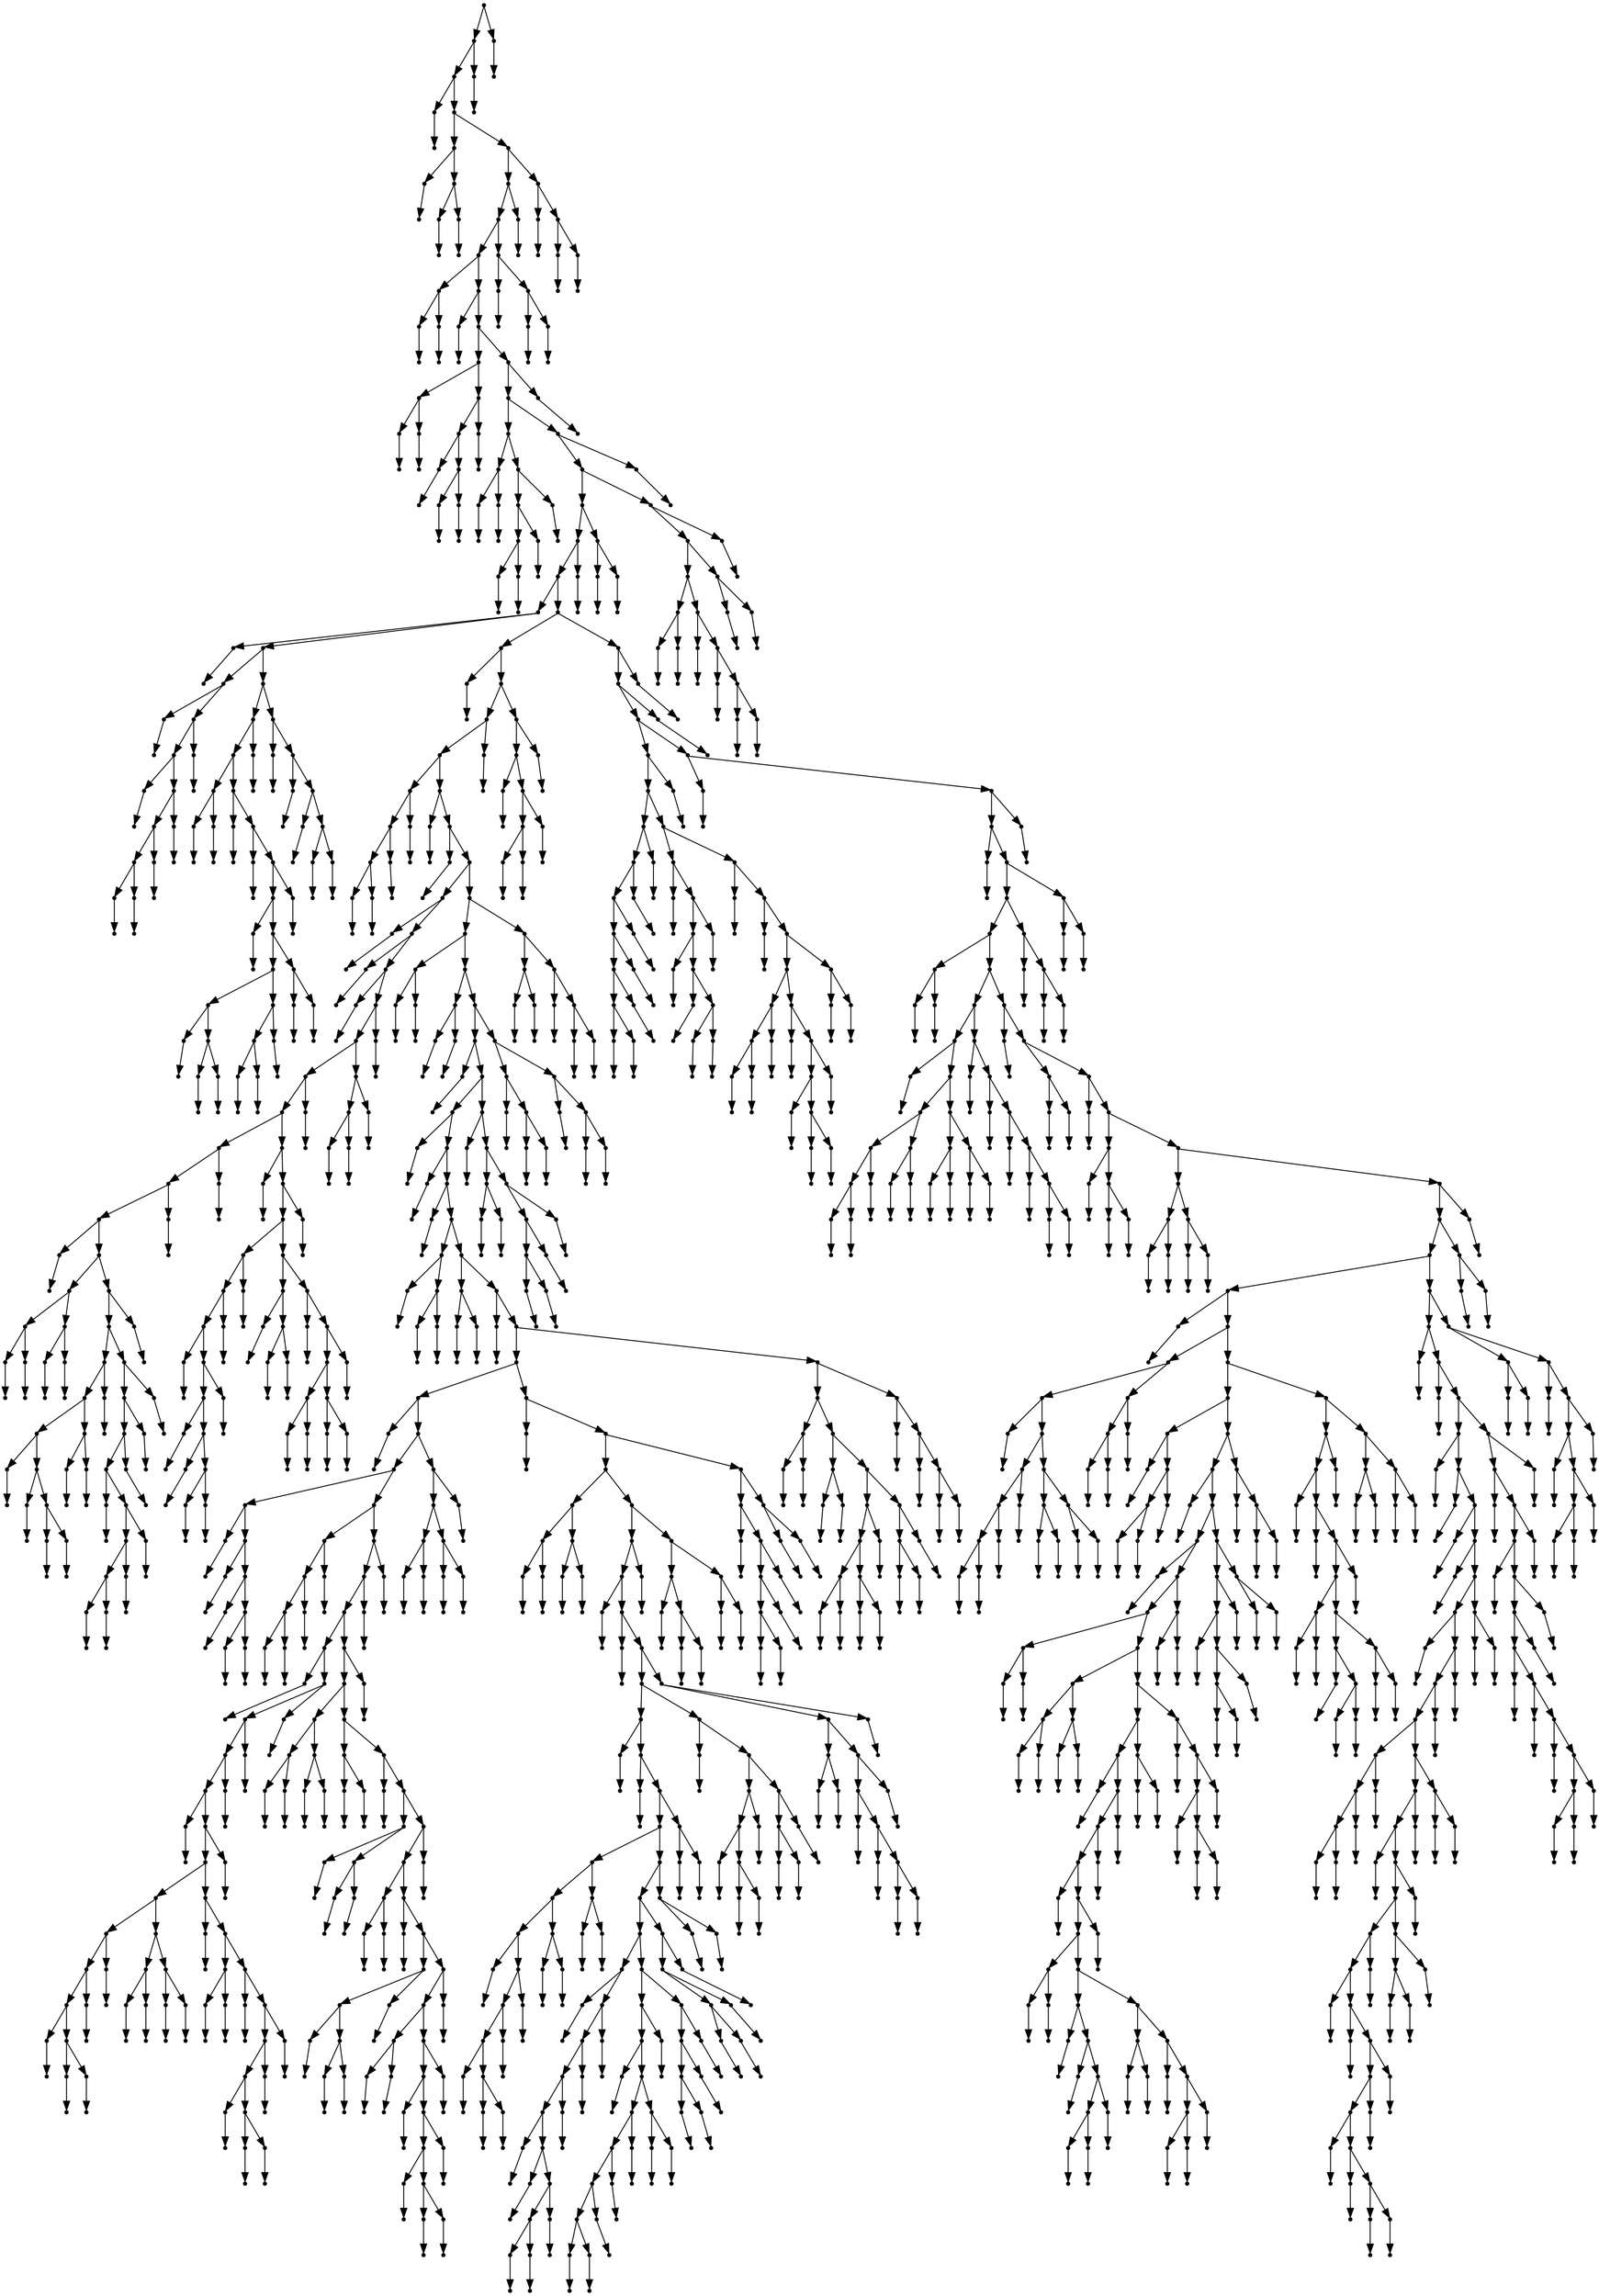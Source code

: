 digraph {
  1573 [shape=point];
  1570 [shape=point];
  1567 [shape=point];
  1 [shape=point];
  0 [shape=point];
  1566 [shape=point];
  9 [shape=point];
  3 [shape=point];
  2 [shape=point];
  8 [shape=point];
  5 [shape=point];
  4 [shape=point];
  7 [shape=point];
  6 [shape=point];
  1565 [shape=point];
  1556 [shape=point];
  1553 [shape=point];
  1544 [shape=point];
  14 [shape=point];
  11 [shape=point];
  10 [shape=point];
  13 [shape=point];
  12 [shape=point];
  1543 [shape=point];
  16 [shape=point];
  15 [shape=point];
  1542 [shape=point];
  33 [shape=point];
  21 [shape=point];
  18 [shape=point];
  17 [shape=point];
  20 [shape=point];
  19 [shape=point];
  32 [shape=point];
  29 [shape=point];
  23 [shape=point];
  22 [shape=point];
  28 [shape=point];
  25 [shape=point];
  24 [shape=point];
  27 [shape=point];
  26 [shape=point];
  31 [shape=point];
  30 [shape=point];
  1541 [shape=point];
  1538 [shape=point];
  50 [shape=point];
  38 [shape=point];
  35 [shape=point];
  34 [shape=point];
  37 [shape=point];
  36 [shape=point];
  49 [shape=point];
  46 [shape=point];
  43 [shape=point];
  40 [shape=point];
  39 [shape=point];
  42 [shape=point];
  41 [shape=point];
  45 [shape=point];
  44 [shape=point];
  48 [shape=point];
  47 [shape=point];
  1537 [shape=point];
  1534 [shape=point];
  1507 [shape=point];
  1501 [shape=point];
  1498 [shape=point];
  133 [shape=point];
  52 [shape=point];
  51 [shape=point];
  132 [shape=point];
  72 [shape=point];
  54 [shape=point];
  53 [shape=point];
  71 [shape=point];
  68 [shape=point];
  56 [shape=point];
  55 [shape=point];
  67 [shape=point];
  64 [shape=point];
  61 [shape=point];
  58 [shape=point];
  57 [shape=point];
  60 [shape=point];
  59 [shape=point];
  63 [shape=point];
  62 [shape=point];
  66 [shape=point];
  65 [shape=point];
  70 [shape=point];
  69 [shape=point];
  131 [shape=point];
  116 [shape=point];
  113 [shape=point];
  77 [shape=point];
  74 [shape=point];
  73 [shape=point];
  76 [shape=point];
  75 [shape=point];
  112 [shape=point];
  79 [shape=point];
  78 [shape=point];
  111 [shape=point];
  81 [shape=point];
  80 [shape=point];
  110 [shape=point];
  107 [shape=point];
  83 [shape=point];
  82 [shape=point];
  106 [shape=point];
  100 [shape=point];
  91 [shape=point];
  85 [shape=point];
  84 [shape=point];
  90 [shape=point];
  87 [shape=point];
  86 [shape=point];
  89 [shape=point];
  88 [shape=point];
  99 [shape=point];
  96 [shape=point];
  93 [shape=point];
  92 [shape=point];
  95 [shape=point];
  94 [shape=point];
  98 [shape=point];
  97 [shape=point];
  105 [shape=point];
  102 [shape=point];
  101 [shape=point];
  104 [shape=point];
  103 [shape=point];
  109 [shape=point];
  108 [shape=point];
  115 [shape=point];
  114 [shape=point];
  130 [shape=point];
  118 [shape=point];
  117 [shape=point];
  129 [shape=point];
  120 [shape=point];
  119 [shape=point];
  128 [shape=point];
  122 [shape=point];
  121 [shape=point];
  127 [shape=point];
  124 [shape=point];
  123 [shape=point];
  126 [shape=point];
  125 [shape=point];
  1497 [shape=point];
  906 [shape=point];
  135 [shape=point];
  134 [shape=point];
  905 [shape=point];
  890 [shape=point];
  887 [shape=point];
  146 [shape=point];
  143 [shape=point];
  140 [shape=point];
  137 [shape=point];
  136 [shape=point];
  139 [shape=point];
  138 [shape=point];
  142 [shape=point];
  141 [shape=point];
  145 [shape=point];
  144 [shape=point];
  886 [shape=point];
  148 [shape=point];
  147 [shape=point];
  885 [shape=point];
  150 [shape=point];
  149 [shape=point];
  884 [shape=point];
  299 [shape=point];
  152 [shape=point];
  151 [shape=point];
  298 [shape=point];
  154 [shape=point];
  153 [shape=point];
  297 [shape=point];
  156 [shape=point];
  155 [shape=point];
  296 [shape=point];
  293 [shape=point];
  284 [shape=point];
  281 [shape=point];
  224 [shape=point];
  221 [shape=point];
  218 [shape=point];
  158 [shape=point];
  157 [shape=point];
  217 [shape=point];
  169 [shape=point];
  163 [shape=point];
  160 [shape=point];
  159 [shape=point];
  162 [shape=point];
  161 [shape=point];
  168 [shape=point];
  165 [shape=point];
  164 [shape=point];
  167 [shape=point];
  166 [shape=point];
  216 [shape=point];
  213 [shape=point];
  189 [shape=point];
  186 [shape=point];
  180 [shape=point];
  171 [shape=point];
  170 [shape=point];
  179 [shape=point];
  173 [shape=point];
  172 [shape=point];
  178 [shape=point];
  175 [shape=point];
  174 [shape=point];
  177 [shape=point];
  176 [shape=point];
  185 [shape=point];
  182 [shape=point];
  181 [shape=point];
  184 [shape=point];
  183 [shape=point];
  188 [shape=point];
  187 [shape=point];
  212 [shape=point];
  209 [shape=point];
  206 [shape=point];
  203 [shape=point];
  191 [shape=point];
  190 [shape=point];
  202 [shape=point];
  199 [shape=point];
  196 [shape=point];
  193 [shape=point];
  192 [shape=point];
  195 [shape=point];
  194 [shape=point];
  198 [shape=point];
  197 [shape=point];
  201 [shape=point];
  200 [shape=point];
  205 [shape=point];
  204 [shape=point];
  208 [shape=point];
  207 [shape=point];
  211 [shape=point];
  210 [shape=point];
  215 [shape=point];
  214 [shape=point];
  220 [shape=point];
  219 [shape=point];
  223 [shape=point];
  222 [shape=point];
  280 [shape=point];
  226 [shape=point];
  225 [shape=point];
  279 [shape=point];
  276 [shape=point];
  249 [shape=point];
  246 [shape=point];
  243 [shape=point];
  228 [shape=point];
  227 [shape=point];
  242 [shape=point];
  239 [shape=point];
  230 [shape=point];
  229 [shape=point];
  238 [shape=point];
  232 [shape=point];
  231 [shape=point];
  237 [shape=point];
  234 [shape=point];
  233 [shape=point];
  236 [shape=point];
  235 [shape=point];
  241 [shape=point];
  240 [shape=point];
  245 [shape=point];
  244 [shape=point];
  248 [shape=point];
  247 [shape=point];
  275 [shape=point];
  257 [shape=point];
  251 [shape=point];
  250 [shape=point];
  256 [shape=point];
  253 [shape=point];
  252 [shape=point];
  255 [shape=point];
  254 [shape=point];
  274 [shape=point];
  259 [shape=point];
  258 [shape=point];
  273 [shape=point];
  270 [shape=point];
  264 [shape=point];
  261 [shape=point];
  260 [shape=point];
  263 [shape=point];
  262 [shape=point];
  269 [shape=point];
  266 [shape=point];
  265 [shape=point];
  268 [shape=point];
  267 [shape=point];
  272 [shape=point];
  271 [shape=point];
  278 [shape=point];
  277 [shape=point];
  283 [shape=point];
  282 [shape=point];
  292 [shape=point];
  289 [shape=point];
  286 [shape=point];
  285 [shape=point];
  288 [shape=point];
  287 [shape=point];
  291 [shape=point];
  290 [shape=point];
  295 [shape=point];
  294 [shape=point];
  883 [shape=point];
  868 [shape=point];
  304 [shape=point];
  301 [shape=point];
  300 [shape=point];
  303 [shape=point];
  302 [shape=point];
  867 [shape=point];
  309 [shape=point];
  306 [shape=point];
  305 [shape=point];
  308 [shape=point];
  307 [shape=point];
  866 [shape=point];
  848 [shape=point];
  311 [shape=point];
  310 [shape=point];
  847 [shape=point];
  826 [shape=point];
  313 [shape=point];
  312 [shape=point];
  825 [shape=point];
  315 [shape=point];
  314 [shape=point];
  824 [shape=point];
  317 [shape=point];
  316 [shape=point];
  823 [shape=point];
  325 [shape=point];
  319 [shape=point];
  318 [shape=point];
  324 [shape=point];
  321 [shape=point];
  320 [shape=point];
  323 [shape=point];
  322 [shape=point];
  822 [shape=point];
  330 [shape=point];
  327 [shape=point];
  326 [shape=point];
  329 [shape=point];
  328 [shape=point];
  821 [shape=point];
  332 [shape=point];
  331 [shape=point];
  820 [shape=point];
  772 [shape=point];
  538 [shape=point];
  334 [shape=point];
  333 [shape=point];
  537 [shape=point];
  522 [shape=point];
  348 [shape=point];
  336 [shape=point];
  335 [shape=point];
  347 [shape=point];
  338 [shape=point];
  337 [shape=point];
  346 [shape=point];
  340 [shape=point];
  339 [shape=point];
  345 [shape=point];
  342 [shape=point];
  341 [shape=point];
  344 [shape=point];
  343 [shape=point];
  521 [shape=point];
  359 [shape=point];
  356 [shape=point];
  353 [shape=point];
  350 [shape=point];
  349 [shape=point];
  352 [shape=point];
  351 [shape=point];
  355 [shape=point];
  354 [shape=point];
  358 [shape=point];
  357 [shape=point];
  520 [shape=point];
  517 [shape=point];
  514 [shape=point];
  430 [shape=point];
  361 [shape=point];
  360 [shape=point];
  429 [shape=point];
  426 [shape=point];
  423 [shape=point];
  420 [shape=point];
  363 [shape=point];
  362 [shape=point];
  419 [shape=point];
  416 [shape=point];
  389 [shape=point];
  377 [shape=point];
  374 [shape=point];
  371 [shape=point];
  365 [shape=point];
  364 [shape=point];
  370 [shape=point];
  367 [shape=point];
  366 [shape=point];
  369 [shape=point];
  368 [shape=point];
  373 [shape=point];
  372 [shape=point];
  376 [shape=point];
  375 [shape=point];
  388 [shape=point];
  382 [shape=point];
  379 [shape=point];
  378 [shape=point];
  381 [shape=point];
  380 [shape=point];
  387 [shape=point];
  384 [shape=point];
  383 [shape=point];
  386 [shape=point];
  385 [shape=point];
  415 [shape=point];
  391 [shape=point];
  390 [shape=point];
  414 [shape=point];
  396 [shape=point];
  393 [shape=point];
  392 [shape=point];
  395 [shape=point];
  394 [shape=point];
  413 [shape=point];
  398 [shape=point];
  397 [shape=point];
  412 [shape=point];
  409 [shape=point];
  406 [shape=point];
  400 [shape=point];
  399 [shape=point];
  405 [shape=point];
  402 [shape=point];
  401 [shape=point];
  404 [shape=point];
  403 [shape=point];
  408 [shape=point];
  407 [shape=point];
  411 [shape=point];
  410 [shape=point];
  418 [shape=point];
  417 [shape=point];
  422 [shape=point];
  421 [shape=point];
  425 [shape=point];
  424 [shape=point];
  428 [shape=point];
  427 [shape=point];
  513 [shape=point];
  510 [shape=point];
  441 [shape=point];
  435 [shape=point];
  432 [shape=point];
  431 [shape=point];
  434 [shape=point];
  433 [shape=point];
  440 [shape=point];
  437 [shape=point];
  436 [shape=point];
  439 [shape=point];
  438 [shape=point];
  509 [shape=point];
  446 [shape=point];
  443 [shape=point];
  442 [shape=point];
  445 [shape=point];
  444 [shape=point];
  508 [shape=point];
  448 [shape=point];
  447 [shape=point];
  507 [shape=point];
  456 [shape=point];
  450 [shape=point];
  449 [shape=point];
  455 [shape=point];
  452 [shape=point];
  451 [shape=point];
  454 [shape=point];
  453 [shape=point];
  506 [shape=point];
  503 [shape=point];
  461 [shape=point];
  458 [shape=point];
  457 [shape=point];
  460 [shape=point];
  459 [shape=point];
  502 [shape=point];
  463 [shape=point];
  462 [shape=point];
  501 [shape=point];
  474 [shape=point];
  471 [shape=point];
  465 [shape=point];
  464 [shape=point];
  470 [shape=point];
  467 [shape=point];
  466 [shape=point];
  469 [shape=point];
  468 [shape=point];
  473 [shape=point];
  472 [shape=point];
  500 [shape=point];
  497 [shape=point];
  479 [shape=point];
  476 [shape=point];
  475 [shape=point];
  478 [shape=point];
  477 [shape=point];
  496 [shape=point];
  493 [shape=point];
  481 [shape=point];
  480 [shape=point];
  492 [shape=point];
  489 [shape=point];
  483 [shape=point];
  482 [shape=point];
  488 [shape=point];
  485 [shape=point];
  484 [shape=point];
  487 [shape=point];
  486 [shape=point];
  491 [shape=point];
  490 [shape=point];
  495 [shape=point];
  494 [shape=point];
  499 [shape=point];
  498 [shape=point];
  505 [shape=point];
  504 [shape=point];
  512 [shape=point];
  511 [shape=point];
  516 [shape=point];
  515 [shape=point];
  519 [shape=point];
  518 [shape=point];
  536 [shape=point];
  533 [shape=point];
  527 [shape=point];
  524 [shape=point];
  523 [shape=point];
  526 [shape=point];
  525 [shape=point];
  532 [shape=point];
  529 [shape=point];
  528 [shape=point];
  531 [shape=point];
  530 [shape=point];
  535 [shape=point];
  534 [shape=point];
  771 [shape=point];
  540 [shape=point];
  539 [shape=point];
  770 [shape=point];
  749 [shape=point];
  551 [shape=point];
  545 [shape=point];
  542 [shape=point];
  541 [shape=point];
  544 [shape=point];
  543 [shape=point];
  550 [shape=point];
  547 [shape=point];
  546 [shape=point];
  549 [shape=point];
  548 [shape=point];
  748 [shape=point];
  733 [shape=point];
  730 [shape=point];
  553 [shape=point];
  552 [shape=point];
  729 [shape=point];
  555 [shape=point];
  554 [shape=point];
  728 [shape=point];
  704 [shape=point];
  680 [shape=point];
  557 [shape=point];
  556 [shape=point];
  679 [shape=point];
  559 [shape=point];
  558 [shape=point];
  678 [shape=point];
  672 [shape=point];
  588 [shape=point];
  582 [shape=point];
  576 [shape=point];
  561 [shape=point];
  560 [shape=point];
  575 [shape=point];
  572 [shape=point];
  569 [shape=point];
  563 [shape=point];
  562 [shape=point];
  568 [shape=point];
  565 [shape=point];
  564 [shape=point];
  567 [shape=point];
  566 [shape=point];
  571 [shape=point];
  570 [shape=point];
  574 [shape=point];
  573 [shape=point];
  581 [shape=point];
  578 [shape=point];
  577 [shape=point];
  580 [shape=point];
  579 [shape=point];
  587 [shape=point];
  584 [shape=point];
  583 [shape=point];
  586 [shape=point];
  585 [shape=point];
  671 [shape=point];
  665 [shape=point];
  653 [shape=point];
  614 [shape=point];
  590 [shape=point];
  589 [shape=point];
  613 [shape=point];
  610 [shape=point];
  607 [shape=point];
  604 [shape=point];
  592 [shape=point];
  591 [shape=point];
  603 [shape=point];
  594 [shape=point];
  593 [shape=point];
  602 [shape=point];
  599 [shape=point];
  596 [shape=point];
  595 [shape=point];
  598 [shape=point];
  597 [shape=point];
  601 [shape=point];
  600 [shape=point];
  606 [shape=point];
  605 [shape=point];
  609 [shape=point];
  608 [shape=point];
  612 [shape=point];
  611 [shape=point];
  652 [shape=point];
  640 [shape=point];
  637 [shape=point];
  616 [shape=point];
  615 [shape=point];
  636 [shape=point];
  630 [shape=point];
  627 [shape=point];
  624 [shape=point];
  621 [shape=point];
  618 [shape=point];
  617 [shape=point];
  620 [shape=point];
  619 [shape=point];
  623 [shape=point];
  622 [shape=point];
  626 [shape=point];
  625 [shape=point];
  629 [shape=point];
  628 [shape=point];
  635 [shape=point];
  632 [shape=point];
  631 [shape=point];
  634 [shape=point];
  633 [shape=point];
  639 [shape=point];
  638 [shape=point];
  651 [shape=point];
  648 [shape=point];
  645 [shape=point];
  642 [shape=point];
  641 [shape=point];
  644 [shape=point];
  643 [shape=point];
  647 [shape=point];
  646 [shape=point];
  650 [shape=point];
  649 [shape=point];
  664 [shape=point];
  661 [shape=point];
  658 [shape=point];
  655 [shape=point];
  654 [shape=point];
  657 [shape=point];
  656 [shape=point];
  660 [shape=point];
  659 [shape=point];
  663 [shape=point];
  662 [shape=point];
  670 [shape=point];
  667 [shape=point];
  666 [shape=point];
  669 [shape=point];
  668 [shape=point];
  677 [shape=point];
  674 [shape=point];
  673 [shape=point];
  676 [shape=point];
  675 [shape=point];
  703 [shape=point];
  682 [shape=point];
  681 [shape=point];
  702 [shape=point];
  693 [shape=point];
  690 [shape=point];
  684 [shape=point];
  683 [shape=point];
  689 [shape=point];
  686 [shape=point];
  685 [shape=point];
  688 [shape=point];
  687 [shape=point];
  692 [shape=point];
  691 [shape=point];
  701 [shape=point];
  698 [shape=point];
  695 [shape=point];
  694 [shape=point];
  697 [shape=point];
  696 [shape=point];
  700 [shape=point];
  699 [shape=point];
  727 [shape=point];
  724 [shape=point];
  709 [shape=point];
  706 [shape=point];
  705 [shape=point];
  708 [shape=point];
  707 [shape=point];
  723 [shape=point];
  720 [shape=point];
  711 [shape=point];
  710 [shape=point];
  719 [shape=point];
  713 [shape=point];
  712 [shape=point];
  718 [shape=point];
  715 [shape=point];
  714 [shape=point];
  717 [shape=point];
  716 [shape=point];
  722 [shape=point];
  721 [shape=point];
  726 [shape=point];
  725 [shape=point];
  732 [shape=point];
  731 [shape=point];
  747 [shape=point];
  741 [shape=point];
  735 [shape=point];
  734 [shape=point];
  740 [shape=point];
  737 [shape=point];
  736 [shape=point];
  739 [shape=point];
  738 [shape=point];
  746 [shape=point];
  743 [shape=point];
  742 [shape=point];
  745 [shape=point];
  744 [shape=point];
  769 [shape=point];
  763 [shape=point];
  751 [shape=point];
  750 [shape=point];
  762 [shape=point];
  759 [shape=point];
  756 [shape=point];
  753 [shape=point];
  752 [shape=point];
  755 [shape=point];
  754 [shape=point];
  758 [shape=point];
  757 [shape=point];
  761 [shape=point];
  760 [shape=point];
  768 [shape=point];
  765 [shape=point];
  764 [shape=point];
  767 [shape=point];
  766 [shape=point];
  819 [shape=point];
  807 [shape=point];
  777 [shape=point];
  774 [shape=point];
  773 [shape=point];
  776 [shape=point];
  775 [shape=point];
  806 [shape=point];
  782 [shape=point];
  779 [shape=point];
  778 [shape=point];
  781 [shape=point];
  780 [shape=point];
  805 [shape=point];
  796 [shape=point];
  793 [shape=point];
  787 [shape=point];
  784 [shape=point];
  783 [shape=point];
  786 [shape=point];
  785 [shape=point];
  792 [shape=point];
  789 [shape=point];
  788 [shape=point];
  791 [shape=point];
  790 [shape=point];
  795 [shape=point];
  794 [shape=point];
  804 [shape=point];
  801 [shape=point];
  798 [shape=point];
  797 [shape=point];
  800 [shape=point];
  799 [shape=point];
  803 [shape=point];
  802 [shape=point];
  818 [shape=point];
  809 [shape=point];
  808 [shape=point];
  817 [shape=point];
  811 [shape=point];
  810 [shape=point];
  816 [shape=point];
  813 [shape=point];
  812 [shape=point];
  815 [shape=point];
  814 [shape=point];
  846 [shape=point];
  828 [shape=point];
  827 [shape=point];
  845 [shape=point];
  833 [shape=point];
  830 [shape=point];
  829 [shape=point];
  832 [shape=point];
  831 [shape=point];
  844 [shape=point];
  841 [shape=point];
  838 [shape=point];
  835 [shape=point];
  834 [shape=point];
  837 [shape=point];
  836 [shape=point];
  840 [shape=point];
  839 [shape=point];
  843 [shape=point];
  842 [shape=point];
  865 [shape=point];
  856 [shape=point];
  850 [shape=point];
  849 [shape=point];
  855 [shape=point];
  852 [shape=point];
  851 [shape=point];
  854 [shape=point];
  853 [shape=point];
  864 [shape=point];
  858 [shape=point];
  857 [shape=point];
  863 [shape=point];
  860 [shape=point];
  859 [shape=point];
  862 [shape=point];
  861 [shape=point];
  882 [shape=point];
  873 [shape=point];
  870 [shape=point];
  869 [shape=point];
  872 [shape=point];
  871 [shape=point];
  881 [shape=point];
  875 [shape=point];
  874 [shape=point];
  880 [shape=point];
  877 [shape=point];
  876 [shape=point];
  879 [shape=point];
  878 [shape=point];
  889 [shape=point];
  888 [shape=point];
  904 [shape=point];
  901 [shape=point];
  892 [shape=point];
  891 [shape=point];
  900 [shape=point];
  897 [shape=point];
  894 [shape=point];
  893 [shape=point];
  896 [shape=point];
  895 [shape=point];
  899 [shape=point];
  898 [shape=point];
  903 [shape=point];
  902 [shape=point];
  1496 [shape=point];
  1493 [shape=point];
  1490 [shape=point];
  983 [shape=point];
  980 [shape=point];
  926 [shape=point];
  923 [shape=point];
  920 [shape=point];
  917 [shape=point];
  914 [shape=point];
  911 [shape=point];
  908 [shape=point];
  907 [shape=point];
  910 [shape=point];
  909 [shape=point];
  913 [shape=point];
  912 [shape=point];
  916 [shape=point];
  915 [shape=point];
  919 [shape=point];
  918 [shape=point];
  922 [shape=point];
  921 [shape=point];
  925 [shape=point];
  924 [shape=point];
  979 [shape=point];
  943 [shape=point];
  928 [shape=point];
  927 [shape=point];
  942 [shape=point];
  939 [shape=point];
  930 [shape=point];
  929 [shape=point];
  938 [shape=point];
  932 [shape=point];
  931 [shape=point];
  937 [shape=point];
  934 [shape=point];
  933 [shape=point];
  936 [shape=point];
  935 [shape=point];
  941 [shape=point];
  940 [shape=point];
  978 [shape=point];
  945 [shape=point];
  944 [shape=point];
  977 [shape=point];
  947 [shape=point];
  946 [shape=point];
  976 [shape=point];
  970 [shape=point];
  955 [shape=point];
  952 [shape=point];
  949 [shape=point];
  948 [shape=point];
  951 [shape=point];
  950 [shape=point];
  954 [shape=point];
  953 [shape=point];
  969 [shape=point];
  957 [shape=point];
  956 [shape=point];
  968 [shape=point];
  965 [shape=point];
  959 [shape=point];
  958 [shape=point];
  964 [shape=point];
  961 [shape=point];
  960 [shape=point];
  963 [shape=point];
  962 [shape=point];
  967 [shape=point];
  966 [shape=point];
  975 [shape=point];
  972 [shape=point];
  971 [shape=point];
  974 [shape=point];
  973 [shape=point];
  982 [shape=point];
  981 [shape=point];
  1489 [shape=point];
  985 [shape=point];
  984 [shape=point];
  1488 [shape=point];
  1485 [shape=point];
  987 [shape=point];
  986 [shape=point];
  1484 [shape=point];
  1478 [shape=point];
  1469 [shape=point];
  992 [shape=point];
  989 [shape=point];
  988 [shape=point];
  991 [shape=point];
  990 [shape=point];
  1468 [shape=point];
  1039 [shape=point];
  1021 [shape=point];
  994 [shape=point];
  993 [shape=point];
  1020 [shape=point];
  1008 [shape=point];
  1002 [shape=point];
  999 [shape=point];
  996 [shape=point];
  995 [shape=point];
  998 [shape=point];
  997 [shape=point];
  1001 [shape=point];
  1000 [shape=point];
  1007 [shape=point];
  1004 [shape=point];
  1003 [shape=point];
  1006 [shape=point];
  1005 [shape=point];
  1019 [shape=point];
  1013 [shape=point];
  1010 [shape=point];
  1009 [shape=point];
  1012 [shape=point];
  1011 [shape=point];
  1018 [shape=point];
  1015 [shape=point];
  1014 [shape=point];
  1017 [shape=point];
  1016 [shape=point];
  1038 [shape=point];
  1023 [shape=point];
  1022 [shape=point];
  1037 [shape=point];
  1025 [shape=point];
  1024 [shape=point];
  1036 [shape=point];
  1027 [shape=point];
  1026 [shape=point];
  1035 [shape=point];
  1029 [shape=point];
  1028 [shape=point];
  1034 [shape=point];
  1031 [shape=point];
  1030 [shape=point];
  1033 [shape=point];
  1032 [shape=point];
  1467 [shape=point];
  1041 [shape=point];
  1040 [shape=point];
  1466 [shape=point];
  1046 [shape=point];
  1043 [shape=point];
  1042 [shape=point];
  1045 [shape=point];
  1044 [shape=point];
  1465 [shape=point];
  1048 [shape=point];
  1047 [shape=point];
  1464 [shape=point];
  1056 [shape=point];
  1050 [shape=point];
  1049 [shape=point];
  1055 [shape=point];
  1052 [shape=point];
  1051 [shape=point];
  1054 [shape=point];
  1053 [shape=point];
  1463 [shape=point];
  1067 [shape=point];
  1061 [shape=point];
  1058 [shape=point];
  1057 [shape=point];
  1060 [shape=point];
  1059 [shape=point];
  1066 [shape=point];
  1063 [shape=point];
  1062 [shape=point];
  1065 [shape=point];
  1064 [shape=point];
  1462 [shape=point];
  1459 [shape=point];
  1453 [shape=point];
  1297 [shape=point];
  1069 [shape=point];
  1068 [shape=point];
  1296 [shape=point];
  1104 [shape=point];
  1095 [shape=point];
  1071 [shape=point];
  1070 [shape=point];
  1094 [shape=point];
  1082 [shape=point];
  1079 [shape=point];
  1076 [shape=point];
  1073 [shape=point];
  1072 [shape=point];
  1075 [shape=point];
  1074 [shape=point];
  1078 [shape=point];
  1077 [shape=point];
  1081 [shape=point];
  1080 [shape=point];
  1093 [shape=point];
  1087 [shape=point];
  1084 [shape=point];
  1083 [shape=point];
  1086 [shape=point];
  1085 [shape=point];
  1092 [shape=point];
  1089 [shape=point];
  1088 [shape=point];
  1091 [shape=point];
  1090 [shape=point];
  1103 [shape=point];
  1100 [shape=point];
  1097 [shape=point];
  1096 [shape=point];
  1099 [shape=point];
  1098 [shape=point];
  1102 [shape=point];
  1101 [shape=point];
  1295 [shape=point];
  1250 [shape=point];
  1115 [shape=point];
  1106 [shape=point];
  1105 [shape=point];
  1114 [shape=point];
  1111 [shape=point];
  1108 [shape=point];
  1107 [shape=point];
  1110 [shape=point];
  1109 [shape=point];
  1113 [shape=point];
  1112 [shape=point];
  1249 [shape=point];
  1240 [shape=point];
  1117 [shape=point];
  1116 [shape=point];
  1239 [shape=point];
  1218 [shape=point];
  1119 [shape=point];
  1118 [shape=point];
  1217 [shape=point];
  1211 [shape=point];
  1124 [shape=point];
  1121 [shape=point];
  1120 [shape=point];
  1123 [shape=point];
  1122 [shape=point];
  1210 [shape=point];
  1135 [shape=point];
  1129 [shape=point];
  1126 [shape=point];
  1125 [shape=point];
  1128 [shape=point];
  1127 [shape=point];
  1134 [shape=point];
  1131 [shape=point];
  1130 [shape=point];
  1133 [shape=point];
  1132 [shape=point];
  1209 [shape=point];
  1194 [shape=point];
  1188 [shape=point];
  1137 [shape=point];
  1136 [shape=point];
  1187 [shape=point];
  1184 [shape=point];
  1181 [shape=point];
  1139 [shape=point];
  1138 [shape=point];
  1180 [shape=point];
  1177 [shape=point];
  1144 [shape=point];
  1141 [shape=point];
  1140 [shape=point];
  1143 [shape=point];
  1142 [shape=point];
  1176 [shape=point];
  1158 [shape=point];
  1146 [shape=point];
  1145 [shape=point];
  1157 [shape=point];
  1148 [shape=point];
  1147 [shape=point];
  1156 [shape=point];
  1153 [shape=point];
  1150 [shape=point];
  1149 [shape=point];
  1152 [shape=point];
  1151 [shape=point];
  1155 [shape=point];
  1154 [shape=point];
  1175 [shape=point];
  1163 [shape=point];
  1160 [shape=point];
  1159 [shape=point];
  1162 [shape=point];
  1161 [shape=point];
  1174 [shape=point];
  1165 [shape=point];
  1164 [shape=point];
  1173 [shape=point];
  1170 [shape=point];
  1167 [shape=point];
  1166 [shape=point];
  1169 [shape=point];
  1168 [shape=point];
  1172 [shape=point];
  1171 [shape=point];
  1179 [shape=point];
  1178 [shape=point];
  1183 [shape=point];
  1182 [shape=point];
  1186 [shape=point];
  1185 [shape=point];
  1193 [shape=point];
  1190 [shape=point];
  1189 [shape=point];
  1192 [shape=point];
  1191 [shape=point];
  1208 [shape=point];
  1196 [shape=point];
  1195 [shape=point];
  1207 [shape=point];
  1204 [shape=point];
  1198 [shape=point];
  1197 [shape=point];
  1203 [shape=point];
  1200 [shape=point];
  1199 [shape=point];
  1202 [shape=point];
  1201 [shape=point];
  1206 [shape=point];
  1205 [shape=point];
  1216 [shape=point];
  1213 [shape=point];
  1212 [shape=point];
  1215 [shape=point];
  1214 [shape=point];
  1238 [shape=point];
  1232 [shape=point];
  1229 [shape=point];
  1220 [shape=point];
  1219 [shape=point];
  1228 [shape=point];
  1225 [shape=point];
  1222 [shape=point];
  1221 [shape=point];
  1224 [shape=point];
  1223 [shape=point];
  1227 [shape=point];
  1226 [shape=point];
  1231 [shape=point];
  1230 [shape=point];
  1237 [shape=point];
  1234 [shape=point];
  1233 [shape=point];
  1236 [shape=point];
  1235 [shape=point];
  1248 [shape=point];
  1242 [shape=point];
  1241 [shape=point];
  1247 [shape=point];
  1244 [shape=point];
  1243 [shape=point];
  1246 [shape=point];
  1245 [shape=point];
  1294 [shape=point];
  1282 [shape=point];
  1279 [shape=point];
  1252 [shape=point];
  1251 [shape=point];
  1278 [shape=point];
  1254 [shape=point];
  1253 [shape=point];
  1277 [shape=point];
  1274 [shape=point];
  1259 [shape=point];
  1256 [shape=point];
  1255 [shape=point];
  1258 [shape=point];
  1257 [shape=point];
  1273 [shape=point];
  1267 [shape=point];
  1261 [shape=point];
  1260 [shape=point];
  1266 [shape=point];
  1263 [shape=point];
  1262 [shape=point];
  1265 [shape=point];
  1264 [shape=point];
  1272 [shape=point];
  1269 [shape=point];
  1268 [shape=point];
  1271 [shape=point];
  1270 [shape=point];
  1276 [shape=point];
  1275 [shape=point];
  1281 [shape=point];
  1280 [shape=point];
  1293 [shape=point];
  1287 [shape=point];
  1284 [shape=point];
  1283 [shape=point];
  1286 [shape=point];
  1285 [shape=point];
  1292 [shape=point];
  1289 [shape=point];
  1288 [shape=point];
  1291 [shape=point];
  1290 [shape=point];
  1452 [shape=point];
  1428 [shape=point];
  1299 [shape=point];
  1298 [shape=point];
  1427 [shape=point];
  1301 [shape=point];
  1300 [shape=point];
  1426 [shape=point];
  1390 [shape=point];
  1303 [shape=point];
  1302 [shape=point];
  1389 [shape=point];
  1305 [shape=point];
  1304 [shape=point];
  1388 [shape=point];
  1307 [shape=point];
  1306 [shape=point];
  1387 [shape=point];
  1309 [shape=point];
  1308 [shape=point];
  1386 [shape=point];
  1380 [shape=point];
  1311 [shape=point];
  1310 [shape=point];
  1379 [shape=point];
  1376 [shape=point];
  1373 [shape=point];
  1322 [shape=point];
  1319 [shape=point];
  1316 [shape=point];
  1313 [shape=point];
  1312 [shape=point];
  1315 [shape=point];
  1314 [shape=point];
  1318 [shape=point];
  1317 [shape=point];
  1321 [shape=point];
  1320 [shape=point];
  1372 [shape=point];
  1366 [shape=point];
  1363 [shape=point];
  1324 [shape=point];
  1323 [shape=point];
  1362 [shape=point];
  1359 [shape=point];
  1350 [shape=point];
  1347 [shape=point];
  1326 [shape=point];
  1325 [shape=point];
  1346 [shape=point];
  1328 [shape=point];
  1327 [shape=point];
  1345 [shape=point];
  1342 [shape=point];
  1339 [shape=point];
  1330 [shape=point];
  1329 [shape=point];
  1338 [shape=point];
  1332 [shape=point];
  1331 [shape=point];
  1337 [shape=point];
  1334 [shape=point];
  1333 [shape=point];
  1336 [shape=point];
  1335 [shape=point];
  1341 [shape=point];
  1340 [shape=point];
  1344 [shape=point];
  1343 [shape=point];
  1349 [shape=point];
  1348 [shape=point];
  1358 [shape=point];
  1355 [shape=point];
  1352 [shape=point];
  1351 [shape=point];
  1354 [shape=point];
  1353 [shape=point];
  1357 [shape=point];
  1356 [shape=point];
  1361 [shape=point];
  1360 [shape=point];
  1365 [shape=point];
  1364 [shape=point];
  1371 [shape=point];
  1368 [shape=point];
  1367 [shape=point];
  1370 [shape=point];
  1369 [shape=point];
  1375 [shape=point];
  1374 [shape=point];
  1378 [shape=point];
  1377 [shape=point];
  1385 [shape=point];
  1382 [shape=point];
  1381 [shape=point];
  1384 [shape=point];
  1383 [shape=point];
  1425 [shape=point];
  1422 [shape=point];
  1392 [shape=point];
  1391 [shape=point];
  1421 [shape=point];
  1418 [shape=point];
  1394 [shape=point];
  1393 [shape=point];
  1417 [shape=point];
  1414 [shape=point];
  1411 [shape=point];
  1396 [shape=point];
  1395 [shape=point];
  1410 [shape=point];
  1398 [shape=point];
  1397 [shape=point];
  1409 [shape=point];
  1400 [shape=point];
  1399 [shape=point];
  1408 [shape=point];
  1405 [shape=point];
  1402 [shape=point];
  1401 [shape=point];
  1404 [shape=point];
  1403 [shape=point];
  1407 [shape=point];
  1406 [shape=point];
  1413 [shape=point];
  1412 [shape=point];
  1416 [shape=point];
  1415 [shape=point];
  1420 [shape=point];
  1419 [shape=point];
  1424 [shape=point];
  1423 [shape=point];
  1451 [shape=point];
  1433 [shape=point];
  1430 [shape=point];
  1429 [shape=point];
  1432 [shape=point];
  1431 [shape=point];
  1450 [shape=point];
  1435 [shape=point];
  1434 [shape=point];
  1449 [shape=point];
  1446 [shape=point];
  1437 [shape=point];
  1436 [shape=point];
  1445 [shape=point];
  1442 [shape=point];
  1439 [shape=point];
  1438 [shape=point];
  1441 [shape=point];
  1440 [shape=point];
  1444 [shape=point];
  1443 [shape=point];
  1448 [shape=point];
  1447 [shape=point];
  1458 [shape=point];
  1455 [shape=point];
  1454 [shape=point];
  1457 [shape=point];
  1456 [shape=point];
  1461 [shape=point];
  1460 [shape=point];
  1477 [shape=point];
  1471 [shape=point];
  1470 [shape=point];
  1476 [shape=point];
  1473 [shape=point];
  1472 [shape=point];
  1475 [shape=point];
  1474 [shape=point];
  1483 [shape=point];
  1480 [shape=point];
  1479 [shape=point];
  1482 [shape=point];
  1481 [shape=point];
  1487 [shape=point];
  1486 [shape=point];
  1492 [shape=point];
  1491 [shape=point];
  1495 [shape=point];
  1494 [shape=point];
  1500 [shape=point];
  1499 [shape=point];
  1506 [shape=point];
  1503 [shape=point];
  1502 [shape=point];
  1505 [shape=point];
  1504 [shape=point];
  1533 [shape=point];
  1530 [shape=point];
  1524 [shape=point];
  1512 [shape=point];
  1509 [shape=point];
  1508 [shape=point];
  1511 [shape=point];
  1510 [shape=point];
  1523 [shape=point];
  1514 [shape=point];
  1513 [shape=point];
  1522 [shape=point];
  1516 [shape=point];
  1515 [shape=point];
  1521 [shape=point];
  1518 [shape=point];
  1517 [shape=point];
  1520 [shape=point];
  1519 [shape=point];
  1529 [shape=point];
  1526 [shape=point];
  1525 [shape=point];
  1528 [shape=point];
  1527 [shape=point];
  1532 [shape=point];
  1531 [shape=point];
  1536 [shape=point];
  1535 [shape=point];
  1540 [shape=point];
  1539 [shape=point];
  1552 [shape=point];
  1546 [shape=point];
  1545 [shape=point];
  1551 [shape=point];
  1548 [shape=point];
  1547 [shape=point];
  1550 [shape=point];
  1549 [shape=point];
  1555 [shape=point];
  1554 [shape=point];
  1564 [shape=point];
  1558 [shape=point];
  1557 [shape=point];
  1563 [shape=point];
  1560 [shape=point];
  1559 [shape=point];
  1562 [shape=point];
  1561 [shape=point];
  1569 [shape=point];
  1568 [shape=point];
  1572 [shape=point];
  1571 [shape=point];
1573 -> 1570;
1570 -> 1567;
1567 -> 1;
1 -> 0;
1567 -> 1566;
1566 -> 9;
9 -> 3;
3 -> 2;
9 -> 8;
8 -> 5;
5 -> 4;
8 -> 7;
7 -> 6;
1566 -> 1565;
1565 -> 1556;
1556 -> 1553;
1553 -> 1544;
1544 -> 14;
14 -> 11;
11 -> 10;
14 -> 13;
13 -> 12;
1544 -> 1543;
1543 -> 16;
16 -> 15;
1543 -> 1542;
1542 -> 33;
33 -> 21;
21 -> 18;
18 -> 17;
21 -> 20;
20 -> 19;
33 -> 32;
32 -> 29;
29 -> 23;
23 -> 22;
29 -> 28;
28 -> 25;
25 -> 24;
28 -> 27;
27 -> 26;
32 -> 31;
31 -> 30;
1542 -> 1541;
1541 -> 1538;
1538 -> 50;
50 -> 38;
38 -> 35;
35 -> 34;
38 -> 37;
37 -> 36;
50 -> 49;
49 -> 46;
46 -> 43;
43 -> 40;
40 -> 39;
43 -> 42;
42 -> 41;
46 -> 45;
45 -> 44;
49 -> 48;
48 -> 47;
1538 -> 1537;
1537 -> 1534;
1534 -> 1507;
1507 -> 1501;
1501 -> 1498;
1498 -> 133;
133 -> 52;
52 -> 51;
133 -> 132;
132 -> 72;
72 -> 54;
54 -> 53;
72 -> 71;
71 -> 68;
68 -> 56;
56 -> 55;
68 -> 67;
67 -> 64;
64 -> 61;
61 -> 58;
58 -> 57;
61 -> 60;
60 -> 59;
64 -> 63;
63 -> 62;
67 -> 66;
66 -> 65;
71 -> 70;
70 -> 69;
132 -> 131;
131 -> 116;
116 -> 113;
113 -> 77;
77 -> 74;
74 -> 73;
77 -> 76;
76 -> 75;
113 -> 112;
112 -> 79;
79 -> 78;
112 -> 111;
111 -> 81;
81 -> 80;
111 -> 110;
110 -> 107;
107 -> 83;
83 -> 82;
107 -> 106;
106 -> 100;
100 -> 91;
91 -> 85;
85 -> 84;
91 -> 90;
90 -> 87;
87 -> 86;
90 -> 89;
89 -> 88;
100 -> 99;
99 -> 96;
96 -> 93;
93 -> 92;
96 -> 95;
95 -> 94;
99 -> 98;
98 -> 97;
106 -> 105;
105 -> 102;
102 -> 101;
105 -> 104;
104 -> 103;
110 -> 109;
109 -> 108;
116 -> 115;
115 -> 114;
131 -> 130;
130 -> 118;
118 -> 117;
130 -> 129;
129 -> 120;
120 -> 119;
129 -> 128;
128 -> 122;
122 -> 121;
128 -> 127;
127 -> 124;
124 -> 123;
127 -> 126;
126 -> 125;
1498 -> 1497;
1497 -> 906;
906 -> 135;
135 -> 134;
906 -> 905;
905 -> 890;
890 -> 887;
887 -> 146;
146 -> 143;
143 -> 140;
140 -> 137;
137 -> 136;
140 -> 139;
139 -> 138;
143 -> 142;
142 -> 141;
146 -> 145;
145 -> 144;
887 -> 886;
886 -> 148;
148 -> 147;
886 -> 885;
885 -> 150;
150 -> 149;
885 -> 884;
884 -> 299;
299 -> 152;
152 -> 151;
299 -> 298;
298 -> 154;
154 -> 153;
298 -> 297;
297 -> 156;
156 -> 155;
297 -> 296;
296 -> 293;
293 -> 284;
284 -> 281;
281 -> 224;
224 -> 221;
221 -> 218;
218 -> 158;
158 -> 157;
218 -> 217;
217 -> 169;
169 -> 163;
163 -> 160;
160 -> 159;
163 -> 162;
162 -> 161;
169 -> 168;
168 -> 165;
165 -> 164;
168 -> 167;
167 -> 166;
217 -> 216;
216 -> 213;
213 -> 189;
189 -> 186;
186 -> 180;
180 -> 171;
171 -> 170;
180 -> 179;
179 -> 173;
173 -> 172;
179 -> 178;
178 -> 175;
175 -> 174;
178 -> 177;
177 -> 176;
186 -> 185;
185 -> 182;
182 -> 181;
185 -> 184;
184 -> 183;
189 -> 188;
188 -> 187;
213 -> 212;
212 -> 209;
209 -> 206;
206 -> 203;
203 -> 191;
191 -> 190;
203 -> 202;
202 -> 199;
199 -> 196;
196 -> 193;
193 -> 192;
196 -> 195;
195 -> 194;
199 -> 198;
198 -> 197;
202 -> 201;
201 -> 200;
206 -> 205;
205 -> 204;
209 -> 208;
208 -> 207;
212 -> 211;
211 -> 210;
216 -> 215;
215 -> 214;
221 -> 220;
220 -> 219;
224 -> 223;
223 -> 222;
281 -> 280;
280 -> 226;
226 -> 225;
280 -> 279;
279 -> 276;
276 -> 249;
249 -> 246;
246 -> 243;
243 -> 228;
228 -> 227;
243 -> 242;
242 -> 239;
239 -> 230;
230 -> 229;
239 -> 238;
238 -> 232;
232 -> 231;
238 -> 237;
237 -> 234;
234 -> 233;
237 -> 236;
236 -> 235;
242 -> 241;
241 -> 240;
246 -> 245;
245 -> 244;
249 -> 248;
248 -> 247;
276 -> 275;
275 -> 257;
257 -> 251;
251 -> 250;
257 -> 256;
256 -> 253;
253 -> 252;
256 -> 255;
255 -> 254;
275 -> 274;
274 -> 259;
259 -> 258;
274 -> 273;
273 -> 270;
270 -> 264;
264 -> 261;
261 -> 260;
264 -> 263;
263 -> 262;
270 -> 269;
269 -> 266;
266 -> 265;
269 -> 268;
268 -> 267;
273 -> 272;
272 -> 271;
279 -> 278;
278 -> 277;
284 -> 283;
283 -> 282;
293 -> 292;
292 -> 289;
289 -> 286;
286 -> 285;
289 -> 288;
288 -> 287;
292 -> 291;
291 -> 290;
296 -> 295;
295 -> 294;
884 -> 883;
883 -> 868;
868 -> 304;
304 -> 301;
301 -> 300;
304 -> 303;
303 -> 302;
868 -> 867;
867 -> 309;
309 -> 306;
306 -> 305;
309 -> 308;
308 -> 307;
867 -> 866;
866 -> 848;
848 -> 311;
311 -> 310;
848 -> 847;
847 -> 826;
826 -> 313;
313 -> 312;
826 -> 825;
825 -> 315;
315 -> 314;
825 -> 824;
824 -> 317;
317 -> 316;
824 -> 823;
823 -> 325;
325 -> 319;
319 -> 318;
325 -> 324;
324 -> 321;
321 -> 320;
324 -> 323;
323 -> 322;
823 -> 822;
822 -> 330;
330 -> 327;
327 -> 326;
330 -> 329;
329 -> 328;
822 -> 821;
821 -> 332;
332 -> 331;
821 -> 820;
820 -> 772;
772 -> 538;
538 -> 334;
334 -> 333;
538 -> 537;
537 -> 522;
522 -> 348;
348 -> 336;
336 -> 335;
348 -> 347;
347 -> 338;
338 -> 337;
347 -> 346;
346 -> 340;
340 -> 339;
346 -> 345;
345 -> 342;
342 -> 341;
345 -> 344;
344 -> 343;
522 -> 521;
521 -> 359;
359 -> 356;
356 -> 353;
353 -> 350;
350 -> 349;
353 -> 352;
352 -> 351;
356 -> 355;
355 -> 354;
359 -> 358;
358 -> 357;
521 -> 520;
520 -> 517;
517 -> 514;
514 -> 430;
430 -> 361;
361 -> 360;
430 -> 429;
429 -> 426;
426 -> 423;
423 -> 420;
420 -> 363;
363 -> 362;
420 -> 419;
419 -> 416;
416 -> 389;
389 -> 377;
377 -> 374;
374 -> 371;
371 -> 365;
365 -> 364;
371 -> 370;
370 -> 367;
367 -> 366;
370 -> 369;
369 -> 368;
374 -> 373;
373 -> 372;
377 -> 376;
376 -> 375;
389 -> 388;
388 -> 382;
382 -> 379;
379 -> 378;
382 -> 381;
381 -> 380;
388 -> 387;
387 -> 384;
384 -> 383;
387 -> 386;
386 -> 385;
416 -> 415;
415 -> 391;
391 -> 390;
415 -> 414;
414 -> 396;
396 -> 393;
393 -> 392;
396 -> 395;
395 -> 394;
414 -> 413;
413 -> 398;
398 -> 397;
413 -> 412;
412 -> 409;
409 -> 406;
406 -> 400;
400 -> 399;
406 -> 405;
405 -> 402;
402 -> 401;
405 -> 404;
404 -> 403;
409 -> 408;
408 -> 407;
412 -> 411;
411 -> 410;
419 -> 418;
418 -> 417;
423 -> 422;
422 -> 421;
426 -> 425;
425 -> 424;
429 -> 428;
428 -> 427;
514 -> 513;
513 -> 510;
510 -> 441;
441 -> 435;
435 -> 432;
432 -> 431;
435 -> 434;
434 -> 433;
441 -> 440;
440 -> 437;
437 -> 436;
440 -> 439;
439 -> 438;
510 -> 509;
509 -> 446;
446 -> 443;
443 -> 442;
446 -> 445;
445 -> 444;
509 -> 508;
508 -> 448;
448 -> 447;
508 -> 507;
507 -> 456;
456 -> 450;
450 -> 449;
456 -> 455;
455 -> 452;
452 -> 451;
455 -> 454;
454 -> 453;
507 -> 506;
506 -> 503;
503 -> 461;
461 -> 458;
458 -> 457;
461 -> 460;
460 -> 459;
503 -> 502;
502 -> 463;
463 -> 462;
502 -> 501;
501 -> 474;
474 -> 471;
471 -> 465;
465 -> 464;
471 -> 470;
470 -> 467;
467 -> 466;
470 -> 469;
469 -> 468;
474 -> 473;
473 -> 472;
501 -> 500;
500 -> 497;
497 -> 479;
479 -> 476;
476 -> 475;
479 -> 478;
478 -> 477;
497 -> 496;
496 -> 493;
493 -> 481;
481 -> 480;
493 -> 492;
492 -> 489;
489 -> 483;
483 -> 482;
489 -> 488;
488 -> 485;
485 -> 484;
488 -> 487;
487 -> 486;
492 -> 491;
491 -> 490;
496 -> 495;
495 -> 494;
500 -> 499;
499 -> 498;
506 -> 505;
505 -> 504;
513 -> 512;
512 -> 511;
517 -> 516;
516 -> 515;
520 -> 519;
519 -> 518;
537 -> 536;
536 -> 533;
533 -> 527;
527 -> 524;
524 -> 523;
527 -> 526;
526 -> 525;
533 -> 532;
532 -> 529;
529 -> 528;
532 -> 531;
531 -> 530;
536 -> 535;
535 -> 534;
772 -> 771;
771 -> 540;
540 -> 539;
771 -> 770;
770 -> 749;
749 -> 551;
551 -> 545;
545 -> 542;
542 -> 541;
545 -> 544;
544 -> 543;
551 -> 550;
550 -> 547;
547 -> 546;
550 -> 549;
549 -> 548;
749 -> 748;
748 -> 733;
733 -> 730;
730 -> 553;
553 -> 552;
730 -> 729;
729 -> 555;
555 -> 554;
729 -> 728;
728 -> 704;
704 -> 680;
680 -> 557;
557 -> 556;
680 -> 679;
679 -> 559;
559 -> 558;
679 -> 678;
678 -> 672;
672 -> 588;
588 -> 582;
582 -> 576;
576 -> 561;
561 -> 560;
576 -> 575;
575 -> 572;
572 -> 569;
569 -> 563;
563 -> 562;
569 -> 568;
568 -> 565;
565 -> 564;
568 -> 567;
567 -> 566;
572 -> 571;
571 -> 570;
575 -> 574;
574 -> 573;
582 -> 581;
581 -> 578;
578 -> 577;
581 -> 580;
580 -> 579;
588 -> 587;
587 -> 584;
584 -> 583;
587 -> 586;
586 -> 585;
672 -> 671;
671 -> 665;
665 -> 653;
653 -> 614;
614 -> 590;
590 -> 589;
614 -> 613;
613 -> 610;
610 -> 607;
607 -> 604;
604 -> 592;
592 -> 591;
604 -> 603;
603 -> 594;
594 -> 593;
603 -> 602;
602 -> 599;
599 -> 596;
596 -> 595;
599 -> 598;
598 -> 597;
602 -> 601;
601 -> 600;
607 -> 606;
606 -> 605;
610 -> 609;
609 -> 608;
613 -> 612;
612 -> 611;
653 -> 652;
652 -> 640;
640 -> 637;
637 -> 616;
616 -> 615;
637 -> 636;
636 -> 630;
630 -> 627;
627 -> 624;
624 -> 621;
621 -> 618;
618 -> 617;
621 -> 620;
620 -> 619;
624 -> 623;
623 -> 622;
627 -> 626;
626 -> 625;
630 -> 629;
629 -> 628;
636 -> 635;
635 -> 632;
632 -> 631;
635 -> 634;
634 -> 633;
640 -> 639;
639 -> 638;
652 -> 651;
651 -> 648;
648 -> 645;
645 -> 642;
642 -> 641;
645 -> 644;
644 -> 643;
648 -> 647;
647 -> 646;
651 -> 650;
650 -> 649;
665 -> 664;
664 -> 661;
661 -> 658;
658 -> 655;
655 -> 654;
658 -> 657;
657 -> 656;
661 -> 660;
660 -> 659;
664 -> 663;
663 -> 662;
671 -> 670;
670 -> 667;
667 -> 666;
670 -> 669;
669 -> 668;
678 -> 677;
677 -> 674;
674 -> 673;
677 -> 676;
676 -> 675;
704 -> 703;
703 -> 682;
682 -> 681;
703 -> 702;
702 -> 693;
693 -> 690;
690 -> 684;
684 -> 683;
690 -> 689;
689 -> 686;
686 -> 685;
689 -> 688;
688 -> 687;
693 -> 692;
692 -> 691;
702 -> 701;
701 -> 698;
698 -> 695;
695 -> 694;
698 -> 697;
697 -> 696;
701 -> 700;
700 -> 699;
728 -> 727;
727 -> 724;
724 -> 709;
709 -> 706;
706 -> 705;
709 -> 708;
708 -> 707;
724 -> 723;
723 -> 720;
720 -> 711;
711 -> 710;
720 -> 719;
719 -> 713;
713 -> 712;
719 -> 718;
718 -> 715;
715 -> 714;
718 -> 717;
717 -> 716;
723 -> 722;
722 -> 721;
727 -> 726;
726 -> 725;
733 -> 732;
732 -> 731;
748 -> 747;
747 -> 741;
741 -> 735;
735 -> 734;
741 -> 740;
740 -> 737;
737 -> 736;
740 -> 739;
739 -> 738;
747 -> 746;
746 -> 743;
743 -> 742;
746 -> 745;
745 -> 744;
770 -> 769;
769 -> 763;
763 -> 751;
751 -> 750;
763 -> 762;
762 -> 759;
759 -> 756;
756 -> 753;
753 -> 752;
756 -> 755;
755 -> 754;
759 -> 758;
758 -> 757;
762 -> 761;
761 -> 760;
769 -> 768;
768 -> 765;
765 -> 764;
768 -> 767;
767 -> 766;
820 -> 819;
819 -> 807;
807 -> 777;
777 -> 774;
774 -> 773;
777 -> 776;
776 -> 775;
807 -> 806;
806 -> 782;
782 -> 779;
779 -> 778;
782 -> 781;
781 -> 780;
806 -> 805;
805 -> 796;
796 -> 793;
793 -> 787;
787 -> 784;
784 -> 783;
787 -> 786;
786 -> 785;
793 -> 792;
792 -> 789;
789 -> 788;
792 -> 791;
791 -> 790;
796 -> 795;
795 -> 794;
805 -> 804;
804 -> 801;
801 -> 798;
798 -> 797;
801 -> 800;
800 -> 799;
804 -> 803;
803 -> 802;
819 -> 818;
818 -> 809;
809 -> 808;
818 -> 817;
817 -> 811;
811 -> 810;
817 -> 816;
816 -> 813;
813 -> 812;
816 -> 815;
815 -> 814;
847 -> 846;
846 -> 828;
828 -> 827;
846 -> 845;
845 -> 833;
833 -> 830;
830 -> 829;
833 -> 832;
832 -> 831;
845 -> 844;
844 -> 841;
841 -> 838;
838 -> 835;
835 -> 834;
838 -> 837;
837 -> 836;
841 -> 840;
840 -> 839;
844 -> 843;
843 -> 842;
866 -> 865;
865 -> 856;
856 -> 850;
850 -> 849;
856 -> 855;
855 -> 852;
852 -> 851;
855 -> 854;
854 -> 853;
865 -> 864;
864 -> 858;
858 -> 857;
864 -> 863;
863 -> 860;
860 -> 859;
863 -> 862;
862 -> 861;
883 -> 882;
882 -> 873;
873 -> 870;
870 -> 869;
873 -> 872;
872 -> 871;
882 -> 881;
881 -> 875;
875 -> 874;
881 -> 880;
880 -> 877;
877 -> 876;
880 -> 879;
879 -> 878;
890 -> 889;
889 -> 888;
905 -> 904;
904 -> 901;
901 -> 892;
892 -> 891;
901 -> 900;
900 -> 897;
897 -> 894;
894 -> 893;
897 -> 896;
896 -> 895;
900 -> 899;
899 -> 898;
904 -> 903;
903 -> 902;
1497 -> 1496;
1496 -> 1493;
1493 -> 1490;
1490 -> 983;
983 -> 980;
980 -> 926;
926 -> 923;
923 -> 920;
920 -> 917;
917 -> 914;
914 -> 911;
911 -> 908;
908 -> 907;
911 -> 910;
910 -> 909;
914 -> 913;
913 -> 912;
917 -> 916;
916 -> 915;
920 -> 919;
919 -> 918;
923 -> 922;
922 -> 921;
926 -> 925;
925 -> 924;
980 -> 979;
979 -> 943;
943 -> 928;
928 -> 927;
943 -> 942;
942 -> 939;
939 -> 930;
930 -> 929;
939 -> 938;
938 -> 932;
932 -> 931;
938 -> 937;
937 -> 934;
934 -> 933;
937 -> 936;
936 -> 935;
942 -> 941;
941 -> 940;
979 -> 978;
978 -> 945;
945 -> 944;
978 -> 977;
977 -> 947;
947 -> 946;
977 -> 976;
976 -> 970;
970 -> 955;
955 -> 952;
952 -> 949;
949 -> 948;
952 -> 951;
951 -> 950;
955 -> 954;
954 -> 953;
970 -> 969;
969 -> 957;
957 -> 956;
969 -> 968;
968 -> 965;
965 -> 959;
959 -> 958;
965 -> 964;
964 -> 961;
961 -> 960;
964 -> 963;
963 -> 962;
968 -> 967;
967 -> 966;
976 -> 975;
975 -> 972;
972 -> 971;
975 -> 974;
974 -> 973;
983 -> 982;
982 -> 981;
1490 -> 1489;
1489 -> 985;
985 -> 984;
1489 -> 1488;
1488 -> 1485;
1485 -> 987;
987 -> 986;
1485 -> 1484;
1484 -> 1478;
1478 -> 1469;
1469 -> 992;
992 -> 989;
989 -> 988;
992 -> 991;
991 -> 990;
1469 -> 1468;
1468 -> 1039;
1039 -> 1021;
1021 -> 994;
994 -> 993;
1021 -> 1020;
1020 -> 1008;
1008 -> 1002;
1002 -> 999;
999 -> 996;
996 -> 995;
999 -> 998;
998 -> 997;
1002 -> 1001;
1001 -> 1000;
1008 -> 1007;
1007 -> 1004;
1004 -> 1003;
1007 -> 1006;
1006 -> 1005;
1020 -> 1019;
1019 -> 1013;
1013 -> 1010;
1010 -> 1009;
1013 -> 1012;
1012 -> 1011;
1019 -> 1018;
1018 -> 1015;
1015 -> 1014;
1018 -> 1017;
1017 -> 1016;
1039 -> 1038;
1038 -> 1023;
1023 -> 1022;
1038 -> 1037;
1037 -> 1025;
1025 -> 1024;
1037 -> 1036;
1036 -> 1027;
1027 -> 1026;
1036 -> 1035;
1035 -> 1029;
1029 -> 1028;
1035 -> 1034;
1034 -> 1031;
1031 -> 1030;
1034 -> 1033;
1033 -> 1032;
1468 -> 1467;
1467 -> 1041;
1041 -> 1040;
1467 -> 1466;
1466 -> 1046;
1046 -> 1043;
1043 -> 1042;
1046 -> 1045;
1045 -> 1044;
1466 -> 1465;
1465 -> 1048;
1048 -> 1047;
1465 -> 1464;
1464 -> 1056;
1056 -> 1050;
1050 -> 1049;
1056 -> 1055;
1055 -> 1052;
1052 -> 1051;
1055 -> 1054;
1054 -> 1053;
1464 -> 1463;
1463 -> 1067;
1067 -> 1061;
1061 -> 1058;
1058 -> 1057;
1061 -> 1060;
1060 -> 1059;
1067 -> 1066;
1066 -> 1063;
1063 -> 1062;
1066 -> 1065;
1065 -> 1064;
1463 -> 1462;
1462 -> 1459;
1459 -> 1453;
1453 -> 1297;
1297 -> 1069;
1069 -> 1068;
1297 -> 1296;
1296 -> 1104;
1104 -> 1095;
1095 -> 1071;
1071 -> 1070;
1095 -> 1094;
1094 -> 1082;
1082 -> 1079;
1079 -> 1076;
1076 -> 1073;
1073 -> 1072;
1076 -> 1075;
1075 -> 1074;
1079 -> 1078;
1078 -> 1077;
1082 -> 1081;
1081 -> 1080;
1094 -> 1093;
1093 -> 1087;
1087 -> 1084;
1084 -> 1083;
1087 -> 1086;
1086 -> 1085;
1093 -> 1092;
1092 -> 1089;
1089 -> 1088;
1092 -> 1091;
1091 -> 1090;
1104 -> 1103;
1103 -> 1100;
1100 -> 1097;
1097 -> 1096;
1100 -> 1099;
1099 -> 1098;
1103 -> 1102;
1102 -> 1101;
1296 -> 1295;
1295 -> 1250;
1250 -> 1115;
1115 -> 1106;
1106 -> 1105;
1115 -> 1114;
1114 -> 1111;
1111 -> 1108;
1108 -> 1107;
1111 -> 1110;
1110 -> 1109;
1114 -> 1113;
1113 -> 1112;
1250 -> 1249;
1249 -> 1240;
1240 -> 1117;
1117 -> 1116;
1240 -> 1239;
1239 -> 1218;
1218 -> 1119;
1119 -> 1118;
1218 -> 1217;
1217 -> 1211;
1211 -> 1124;
1124 -> 1121;
1121 -> 1120;
1124 -> 1123;
1123 -> 1122;
1211 -> 1210;
1210 -> 1135;
1135 -> 1129;
1129 -> 1126;
1126 -> 1125;
1129 -> 1128;
1128 -> 1127;
1135 -> 1134;
1134 -> 1131;
1131 -> 1130;
1134 -> 1133;
1133 -> 1132;
1210 -> 1209;
1209 -> 1194;
1194 -> 1188;
1188 -> 1137;
1137 -> 1136;
1188 -> 1187;
1187 -> 1184;
1184 -> 1181;
1181 -> 1139;
1139 -> 1138;
1181 -> 1180;
1180 -> 1177;
1177 -> 1144;
1144 -> 1141;
1141 -> 1140;
1144 -> 1143;
1143 -> 1142;
1177 -> 1176;
1176 -> 1158;
1158 -> 1146;
1146 -> 1145;
1158 -> 1157;
1157 -> 1148;
1148 -> 1147;
1157 -> 1156;
1156 -> 1153;
1153 -> 1150;
1150 -> 1149;
1153 -> 1152;
1152 -> 1151;
1156 -> 1155;
1155 -> 1154;
1176 -> 1175;
1175 -> 1163;
1163 -> 1160;
1160 -> 1159;
1163 -> 1162;
1162 -> 1161;
1175 -> 1174;
1174 -> 1165;
1165 -> 1164;
1174 -> 1173;
1173 -> 1170;
1170 -> 1167;
1167 -> 1166;
1170 -> 1169;
1169 -> 1168;
1173 -> 1172;
1172 -> 1171;
1180 -> 1179;
1179 -> 1178;
1184 -> 1183;
1183 -> 1182;
1187 -> 1186;
1186 -> 1185;
1194 -> 1193;
1193 -> 1190;
1190 -> 1189;
1193 -> 1192;
1192 -> 1191;
1209 -> 1208;
1208 -> 1196;
1196 -> 1195;
1208 -> 1207;
1207 -> 1204;
1204 -> 1198;
1198 -> 1197;
1204 -> 1203;
1203 -> 1200;
1200 -> 1199;
1203 -> 1202;
1202 -> 1201;
1207 -> 1206;
1206 -> 1205;
1217 -> 1216;
1216 -> 1213;
1213 -> 1212;
1216 -> 1215;
1215 -> 1214;
1239 -> 1238;
1238 -> 1232;
1232 -> 1229;
1229 -> 1220;
1220 -> 1219;
1229 -> 1228;
1228 -> 1225;
1225 -> 1222;
1222 -> 1221;
1225 -> 1224;
1224 -> 1223;
1228 -> 1227;
1227 -> 1226;
1232 -> 1231;
1231 -> 1230;
1238 -> 1237;
1237 -> 1234;
1234 -> 1233;
1237 -> 1236;
1236 -> 1235;
1249 -> 1248;
1248 -> 1242;
1242 -> 1241;
1248 -> 1247;
1247 -> 1244;
1244 -> 1243;
1247 -> 1246;
1246 -> 1245;
1295 -> 1294;
1294 -> 1282;
1282 -> 1279;
1279 -> 1252;
1252 -> 1251;
1279 -> 1278;
1278 -> 1254;
1254 -> 1253;
1278 -> 1277;
1277 -> 1274;
1274 -> 1259;
1259 -> 1256;
1256 -> 1255;
1259 -> 1258;
1258 -> 1257;
1274 -> 1273;
1273 -> 1267;
1267 -> 1261;
1261 -> 1260;
1267 -> 1266;
1266 -> 1263;
1263 -> 1262;
1266 -> 1265;
1265 -> 1264;
1273 -> 1272;
1272 -> 1269;
1269 -> 1268;
1272 -> 1271;
1271 -> 1270;
1277 -> 1276;
1276 -> 1275;
1282 -> 1281;
1281 -> 1280;
1294 -> 1293;
1293 -> 1287;
1287 -> 1284;
1284 -> 1283;
1287 -> 1286;
1286 -> 1285;
1293 -> 1292;
1292 -> 1289;
1289 -> 1288;
1292 -> 1291;
1291 -> 1290;
1453 -> 1452;
1452 -> 1428;
1428 -> 1299;
1299 -> 1298;
1428 -> 1427;
1427 -> 1301;
1301 -> 1300;
1427 -> 1426;
1426 -> 1390;
1390 -> 1303;
1303 -> 1302;
1390 -> 1389;
1389 -> 1305;
1305 -> 1304;
1389 -> 1388;
1388 -> 1307;
1307 -> 1306;
1388 -> 1387;
1387 -> 1309;
1309 -> 1308;
1387 -> 1386;
1386 -> 1380;
1380 -> 1311;
1311 -> 1310;
1380 -> 1379;
1379 -> 1376;
1376 -> 1373;
1373 -> 1322;
1322 -> 1319;
1319 -> 1316;
1316 -> 1313;
1313 -> 1312;
1316 -> 1315;
1315 -> 1314;
1319 -> 1318;
1318 -> 1317;
1322 -> 1321;
1321 -> 1320;
1373 -> 1372;
1372 -> 1366;
1366 -> 1363;
1363 -> 1324;
1324 -> 1323;
1363 -> 1362;
1362 -> 1359;
1359 -> 1350;
1350 -> 1347;
1347 -> 1326;
1326 -> 1325;
1347 -> 1346;
1346 -> 1328;
1328 -> 1327;
1346 -> 1345;
1345 -> 1342;
1342 -> 1339;
1339 -> 1330;
1330 -> 1329;
1339 -> 1338;
1338 -> 1332;
1332 -> 1331;
1338 -> 1337;
1337 -> 1334;
1334 -> 1333;
1337 -> 1336;
1336 -> 1335;
1342 -> 1341;
1341 -> 1340;
1345 -> 1344;
1344 -> 1343;
1350 -> 1349;
1349 -> 1348;
1359 -> 1358;
1358 -> 1355;
1355 -> 1352;
1352 -> 1351;
1355 -> 1354;
1354 -> 1353;
1358 -> 1357;
1357 -> 1356;
1362 -> 1361;
1361 -> 1360;
1366 -> 1365;
1365 -> 1364;
1372 -> 1371;
1371 -> 1368;
1368 -> 1367;
1371 -> 1370;
1370 -> 1369;
1376 -> 1375;
1375 -> 1374;
1379 -> 1378;
1378 -> 1377;
1386 -> 1385;
1385 -> 1382;
1382 -> 1381;
1385 -> 1384;
1384 -> 1383;
1426 -> 1425;
1425 -> 1422;
1422 -> 1392;
1392 -> 1391;
1422 -> 1421;
1421 -> 1418;
1418 -> 1394;
1394 -> 1393;
1418 -> 1417;
1417 -> 1414;
1414 -> 1411;
1411 -> 1396;
1396 -> 1395;
1411 -> 1410;
1410 -> 1398;
1398 -> 1397;
1410 -> 1409;
1409 -> 1400;
1400 -> 1399;
1409 -> 1408;
1408 -> 1405;
1405 -> 1402;
1402 -> 1401;
1405 -> 1404;
1404 -> 1403;
1408 -> 1407;
1407 -> 1406;
1414 -> 1413;
1413 -> 1412;
1417 -> 1416;
1416 -> 1415;
1421 -> 1420;
1420 -> 1419;
1425 -> 1424;
1424 -> 1423;
1452 -> 1451;
1451 -> 1433;
1433 -> 1430;
1430 -> 1429;
1433 -> 1432;
1432 -> 1431;
1451 -> 1450;
1450 -> 1435;
1435 -> 1434;
1450 -> 1449;
1449 -> 1446;
1446 -> 1437;
1437 -> 1436;
1446 -> 1445;
1445 -> 1442;
1442 -> 1439;
1439 -> 1438;
1442 -> 1441;
1441 -> 1440;
1445 -> 1444;
1444 -> 1443;
1449 -> 1448;
1448 -> 1447;
1459 -> 1458;
1458 -> 1455;
1455 -> 1454;
1458 -> 1457;
1457 -> 1456;
1462 -> 1461;
1461 -> 1460;
1478 -> 1477;
1477 -> 1471;
1471 -> 1470;
1477 -> 1476;
1476 -> 1473;
1473 -> 1472;
1476 -> 1475;
1475 -> 1474;
1484 -> 1483;
1483 -> 1480;
1480 -> 1479;
1483 -> 1482;
1482 -> 1481;
1488 -> 1487;
1487 -> 1486;
1493 -> 1492;
1492 -> 1491;
1496 -> 1495;
1495 -> 1494;
1501 -> 1500;
1500 -> 1499;
1507 -> 1506;
1506 -> 1503;
1503 -> 1502;
1506 -> 1505;
1505 -> 1504;
1534 -> 1533;
1533 -> 1530;
1530 -> 1524;
1524 -> 1512;
1512 -> 1509;
1509 -> 1508;
1512 -> 1511;
1511 -> 1510;
1524 -> 1523;
1523 -> 1514;
1514 -> 1513;
1523 -> 1522;
1522 -> 1516;
1516 -> 1515;
1522 -> 1521;
1521 -> 1518;
1518 -> 1517;
1521 -> 1520;
1520 -> 1519;
1530 -> 1529;
1529 -> 1526;
1526 -> 1525;
1529 -> 1528;
1528 -> 1527;
1533 -> 1532;
1532 -> 1531;
1537 -> 1536;
1536 -> 1535;
1541 -> 1540;
1540 -> 1539;
1553 -> 1552;
1552 -> 1546;
1546 -> 1545;
1552 -> 1551;
1551 -> 1548;
1548 -> 1547;
1551 -> 1550;
1550 -> 1549;
1556 -> 1555;
1555 -> 1554;
1565 -> 1564;
1564 -> 1558;
1558 -> 1557;
1564 -> 1563;
1563 -> 1560;
1560 -> 1559;
1563 -> 1562;
1562 -> 1561;
1570 -> 1569;
1569 -> 1568;
1573 -> 1572;
1572 -> 1571;
}
